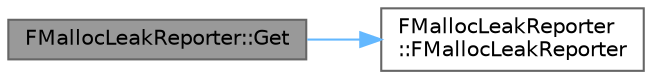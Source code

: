 digraph "FMallocLeakReporter::Get"
{
 // INTERACTIVE_SVG=YES
 // LATEX_PDF_SIZE
  bgcolor="transparent";
  edge [fontname=Helvetica,fontsize=10,labelfontname=Helvetica,labelfontsize=10];
  node [fontname=Helvetica,fontsize=10,shape=box,height=0.2,width=0.4];
  rankdir="LR";
  Node1 [id="Node000001",label="FMallocLeakReporter::Get",height=0.2,width=0.4,color="gray40", fillcolor="grey60", style="filled", fontcolor="black",tooltip="Return singleton instance."];
  Node1 -> Node2 [id="edge1_Node000001_Node000002",color="steelblue1",style="solid",tooltip=" "];
  Node2 [id="Node000002",label="FMallocLeakReporter\l::FMallocLeakReporter",height=0.2,width=0.4,color="grey40", fillcolor="white", style="filled",URL="$d7/de9/classFMallocLeakReporter.html#a6345edf458b08d26b0208f5a3fcb0f74",tooltip="Private constructor."];
}
